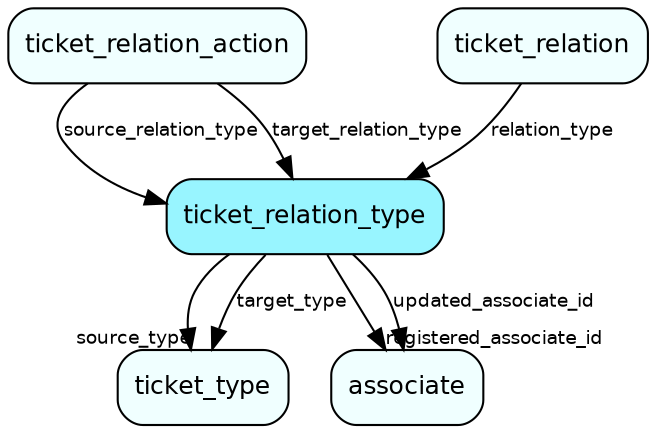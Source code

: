 digraph ticket_relation_type  {
node [shape = box style="rounded, filled" fontname = "Helvetica" fontsize = "12" ]
edge [fontname = "Helvetica" fontsize = "9"]

ticket_relation_type[fillcolor = "cadetblue1"]
ticket_type[fillcolor = "azure1"]
associate[fillcolor = "azure1"]
ticket_relation_action[fillcolor = "azure1"]
ticket_relation[fillcolor = "azure1"]
ticket_relation_type -> ticket_type [headlabel = "source_type"]
ticket_relation_type -> ticket_type [label = "target_type"]
ticket_relation_type -> associate [headlabel = "registered_associate_id"]
ticket_relation_type -> associate [label = "updated_associate_id"]
ticket_relation_action -> ticket_relation_type [label = "source_relation_type"]
ticket_relation_action -> ticket_relation_type [label = "target_relation_type"]
ticket_relation -> ticket_relation_type [label = "relation_type"]
}
